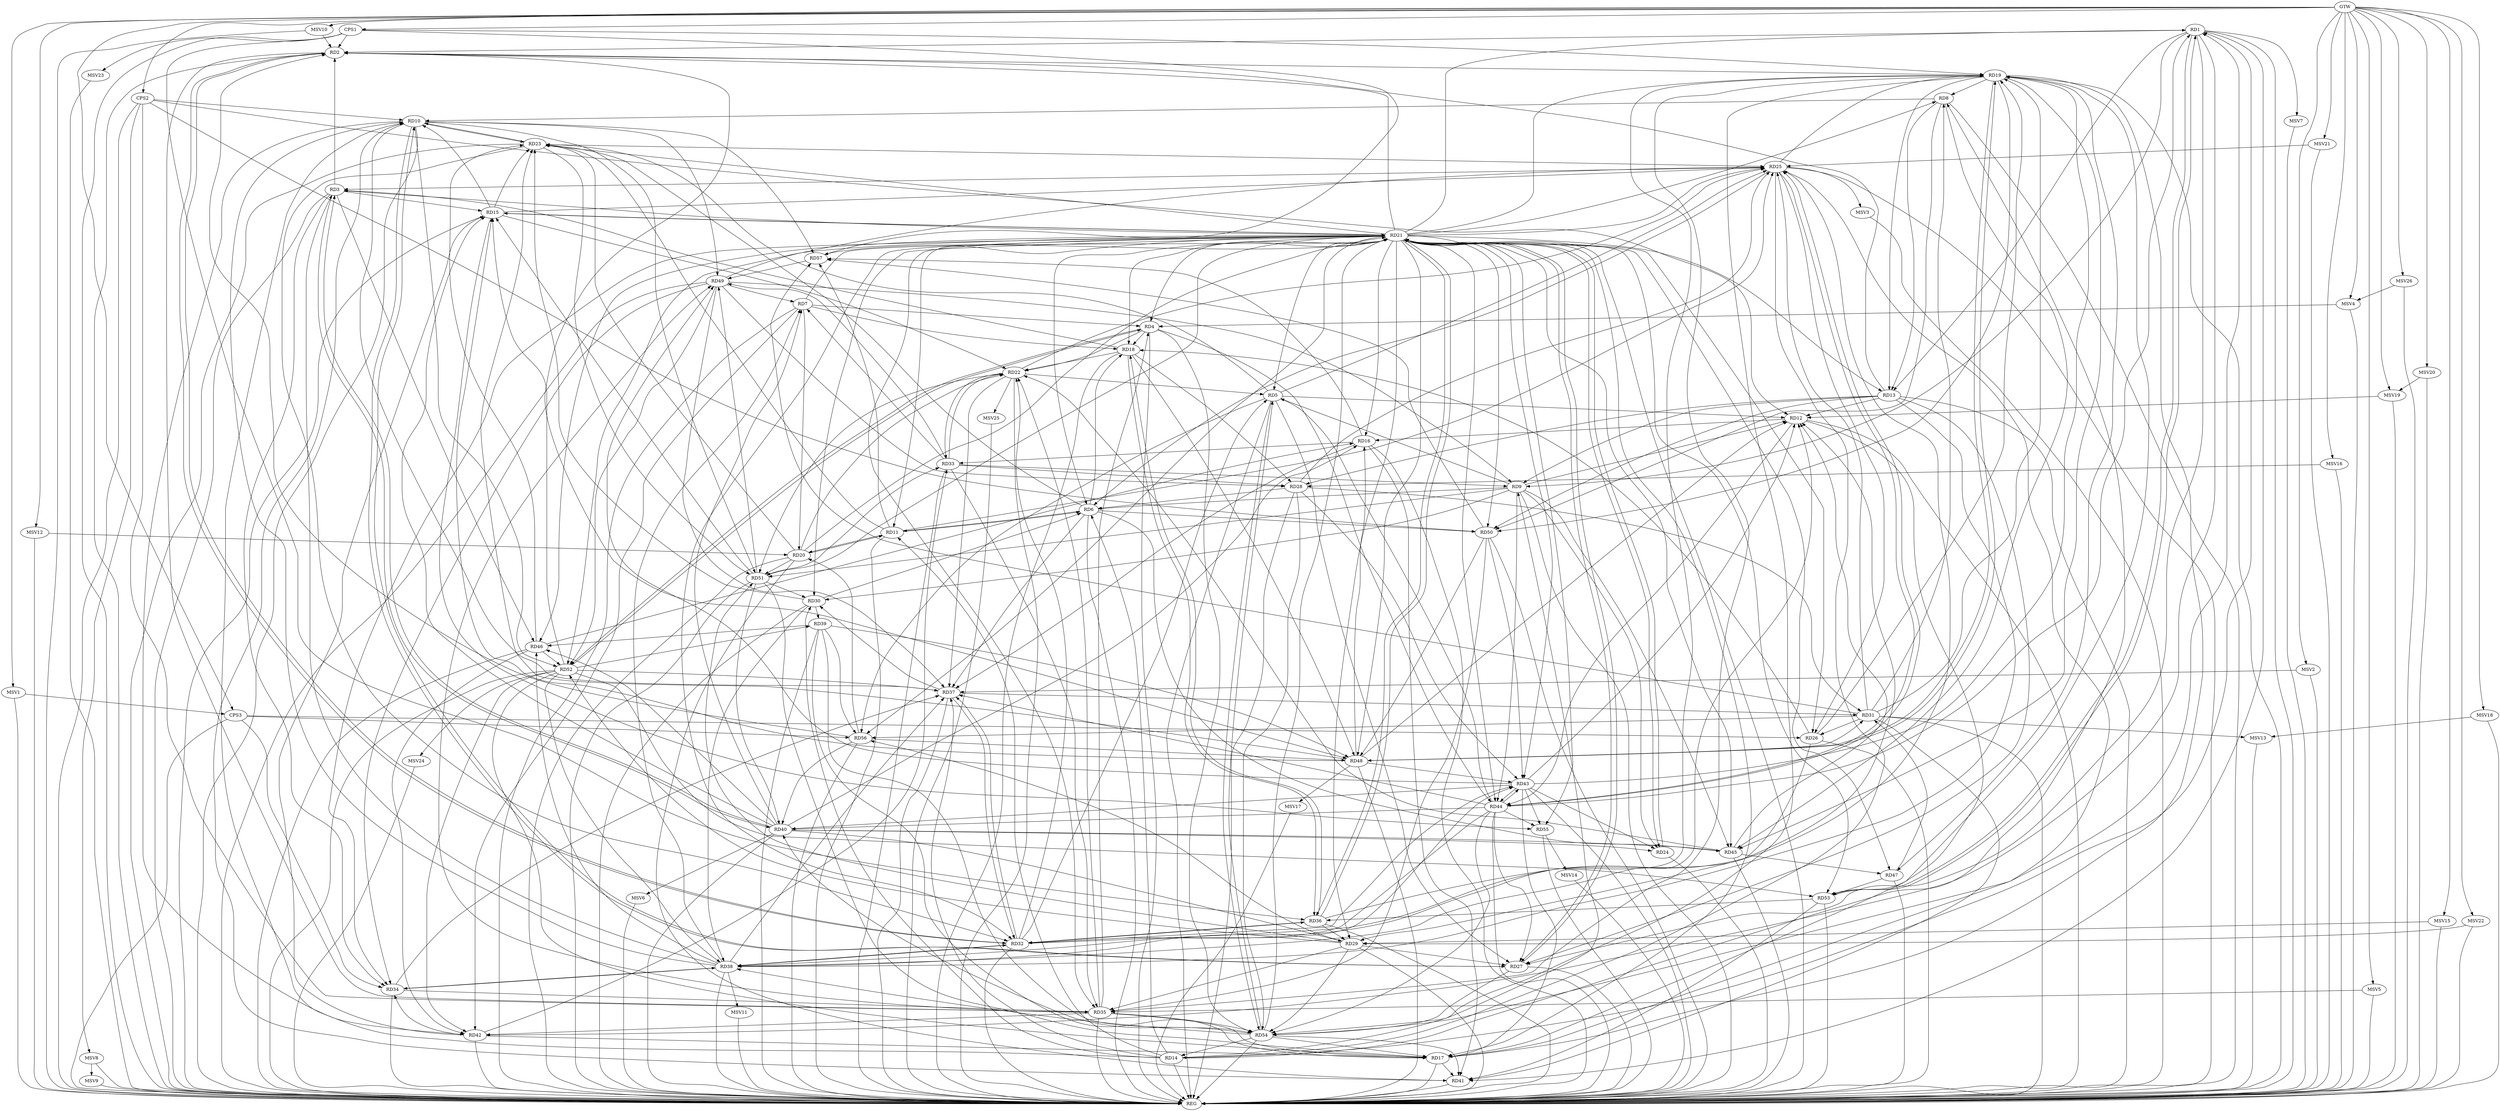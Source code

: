 strict digraph G {
  RD1 [ label="RD1" ];
  RD2 [ label="RD2" ];
  RD3 [ label="RD3" ];
  RD4 [ label="RD4" ];
  RD5 [ label="RD5" ];
  RD6 [ label="RD6" ];
  RD7 [ label="RD7" ];
  RD8 [ label="RD8" ];
  RD9 [ label="RD9" ];
  RD10 [ label="RD10" ];
  RD11 [ label="RD11" ];
  RD12 [ label="RD12" ];
  RD13 [ label="RD13" ];
  RD14 [ label="RD14" ];
  RD15 [ label="RD15" ];
  RD16 [ label="RD16" ];
  RD17 [ label="RD17" ];
  RD18 [ label="RD18" ];
  RD19 [ label="RD19" ];
  RD20 [ label="RD20" ];
  RD21 [ label="RD21" ];
  RD22 [ label="RD22" ];
  RD23 [ label="RD23" ];
  RD24 [ label="RD24" ];
  RD25 [ label="RD25" ];
  RD26 [ label="RD26" ];
  RD27 [ label="RD27" ];
  RD28 [ label="RD28" ];
  RD29 [ label="RD29" ];
  RD30 [ label="RD30" ];
  RD31 [ label="RD31" ];
  RD32 [ label="RD32" ];
  RD33 [ label="RD33" ];
  RD34 [ label="RD34" ];
  RD35 [ label="RD35" ];
  RD36 [ label="RD36" ];
  RD37 [ label="RD37" ];
  RD38 [ label="RD38" ];
  RD39 [ label="RD39" ];
  RD40 [ label="RD40" ];
  RD41 [ label="RD41" ];
  RD42 [ label="RD42" ];
  RD43 [ label="RD43" ];
  RD44 [ label="RD44" ];
  RD45 [ label="RD45" ];
  RD46 [ label="RD46" ];
  RD47 [ label="RD47" ];
  RD48 [ label="RD48" ];
  RD49 [ label="RD49" ];
  RD50 [ label="RD50" ];
  RD51 [ label="RD51" ];
  RD52 [ label="RD52" ];
  RD53 [ label="RD53" ];
  RD54 [ label="RD54" ];
  RD55 [ label="RD55" ];
  RD56 [ label="RD56" ];
  RD57 [ label="RD57" ];
  CPS1 [ label="CPS1" ];
  CPS2 [ label="CPS2" ];
  CPS3 [ label="CPS3" ];
  GTW [ label="GTW" ];
  REG [ label="REG" ];
  MSV1 [ label="MSV1" ];
  MSV2 [ label="MSV2" ];
  MSV3 [ label="MSV3" ];
  MSV4 [ label="MSV4" ];
  MSV5 [ label="MSV5" ];
  MSV6 [ label="MSV6" ];
  MSV7 [ label="MSV7" ];
  MSV8 [ label="MSV8" ];
  MSV9 [ label="MSV9" ];
  MSV10 [ label="MSV10" ];
  MSV11 [ label="MSV11" ];
  MSV12 [ label="MSV12" ];
  MSV13 [ label="MSV13" ];
  MSV14 [ label="MSV14" ];
  MSV15 [ label="MSV15" ];
  MSV16 [ label="MSV16" ];
  MSV17 [ label="MSV17" ];
  MSV18 [ label="MSV18" ];
  MSV19 [ label="MSV19" ];
  MSV20 [ label="MSV20" ];
  MSV21 [ label="MSV21" ];
  MSV22 [ label="MSV22" ];
  MSV23 [ label="MSV23" ];
  MSV24 [ label="MSV24" ];
  MSV25 [ label="MSV25" ];
  MSV26 [ label="MSV26" ];
  RD1 -> RD2;
  RD1 -> RD9;
  RD1 -> RD13;
  RD14 -> RD1;
  RD21 -> RD1;
  RD1 -> RD27;
  RD1 -> RD41;
  RD1 -> RD42;
  RD44 -> RD1;
  RD1 -> RD53;
  RD53 -> RD1;
  RD54 -> RD1;
  RD3 -> RD2;
  RD13 -> RD2;
  RD2 -> RD19;
  RD21 -> RD2;
  RD2 -> RD32;
  RD32 -> RD2;
  RD2 -> RD35;
  RD2 -> RD48;
  RD56 -> RD2;
  RD3 -> RD15;
  RD18 -> RD3;
  RD25 -> RD3;
  RD3 -> RD34;
  RD38 -> RD3;
  RD3 -> RD40;
  RD40 -> RD3;
  RD3 -> RD46;
  RD7 -> RD4;
  RD4 -> RD18;
  RD4 -> RD22;
  RD35 -> RD4;
  RD4 -> RD44;
  RD4 -> RD52;
  RD52 -> RD4;
  RD4 -> RD54;
  RD9 -> RD5;
  RD5 -> RD12;
  RD22 -> RD5;
  RD5 -> RD23;
  RD5 -> RD25;
  RD5 -> RD27;
  RD32 -> RD5;
  RD44 -> RD5;
  RD5 -> RD54;
  RD54 -> RD5;
  RD5 -> RD56;
  RD9 -> RD6;
  RD6 -> RD11;
  RD11 -> RD6;
  RD14 -> RD6;
  RD6 -> RD18;
  RD6 -> RD23;
  RD25 -> RD6;
  RD28 -> RD6;
  RD30 -> RD6;
  RD6 -> RD37;
  RD6 -> RD45;
  RD6 -> RD50;
  RD7 -> RD18;
  RD7 -> RD20;
  RD7 -> RD21;
  RD33 -> RD7;
  RD38 -> RD7;
  RD40 -> RD7;
  RD7 -> RD42;
  RD49 -> RD7;
  RD8 -> RD10;
  RD8 -> RD13;
  RD14 -> RD8;
  RD19 -> RD8;
  RD31 -> RD8;
  RD8 -> RD45;
  RD8 -> RD50;
  RD9 -> RD12;
  RD13 -> RD9;
  RD14 -> RD9;
  RD9 -> RD24;
  RD9 -> RD30;
  RD33 -> RD9;
  RD9 -> RD44;
  RD9 -> RD45;
  RD49 -> RD9;
  RD9 -> RD51;
  RD14 -> RD10;
  RD15 -> RD10;
  RD10 -> RD23;
  RD23 -> RD10;
  RD10 -> RD27;
  RD27 -> RD10;
  RD10 -> RD37;
  RD38 -> RD10;
  RD41 -> RD10;
  RD10 -> RD42;
  RD10 -> RD49;
  RD10 -> RD51;
  RD10 -> RD52;
  RD10 -> RD57;
  RD14 -> RD11;
  RD11 -> RD20;
  RD20 -> RD11;
  RD21 -> RD11;
  RD11 -> RD23;
  RD11 -> RD25;
  RD11 -> RD57;
  RD13 -> RD12;
  RD12 -> RD16;
  RD12 -> RD17;
  RD32 -> RD12;
  RD38 -> RD12;
  RD43 -> RD12;
  RD12 -> RD44;
  RD45 -> RD12;
  RD48 -> RD12;
  RD19 -> RD13;
  RD13 -> RD27;
  RD13 -> RD28;
  RD13 -> RD38;
  RD13 -> RD50;
  RD25 -> RD14;
  RD14 -> RD30;
  RD14 -> RD37;
  RD54 -> RD14;
  RD15 -> RD21;
  RD15 -> RD22;
  RD15 -> RD23;
  RD15 -> RD25;
  RD40 -> RD15;
  RD42 -> RD15;
  RD48 -> RD15;
  RD51 -> RD15;
  RD52 -> RD15;
  RD15 -> RD55;
  RD21 -> RD16;
  RD16 -> RD33;
  RD16 -> RD37;
  RD40 -> RD16;
  RD16 -> RD41;
  RD46 -> RD16;
  RD48 -> RD16;
  RD16 -> RD57;
  RD19 -> RD17;
  RD21 -> RD17;
  RD25 -> RD17;
  RD35 -> RD17;
  RD39 -> RD17;
  RD17 -> RD41;
  RD42 -> RD17;
  RD43 -> RD17;
  RD51 -> RD17;
  RD52 -> RD17;
  RD54 -> RD17;
  RD18 -> RD22;
  RD26 -> RD18;
  RD18 -> RD28;
  RD18 -> RD36;
  RD36 -> RD18;
  RD18 -> RD48;
  RD21 -> RD19;
  RD25 -> RD19;
  RD26 -> RD19;
  RD31 -> RD19;
  RD19 -> RD35;
  RD38 -> RD19;
  RD43 -> RD19;
  RD19 -> RD45;
  RD19 -> RD47;
  RD19 -> RD48;
  RD48 -> RD19;
  RD19 -> RD50;
  RD53 -> RD19;
  RD19 -> RD54;
  RD20 -> RD21;
  RD20 -> RD22;
  RD20 -> RD23;
  RD20 -> RD41;
  RD20 -> RD51;
  RD56 -> RD20;
  RD24 -> RD21;
  RD21 -> RD27;
  RD27 -> RD21;
  RD21 -> RD35;
  RD36 -> RD21;
  RD21 -> RD43;
  RD21 -> RD45;
  RD21 -> RD48;
  RD54 -> RD21;
  RD22 -> RD25;
  RD32 -> RD22;
  RD22 -> RD33;
  RD33 -> RD22;
  RD35 -> RD22;
  RD22 -> RD37;
  RD45 -> RD22;
  RD22 -> RD51;
  RD23 -> RD25;
  RD30 -> RD23;
  RD23 -> RD32;
  RD46 -> RD23;
  RD48 -> RD23;
  RD23 -> RD51;
  RD40 -> RD24;
  RD43 -> RD24;
  RD25 -> RD26;
  RD28 -> RD25;
  RD31 -> RD25;
  RD36 -> RD25;
  RD25 -> RD44;
  RD44 -> RD25;
  RD49 -> RD25;
  RD26 -> RD29;
  RD31 -> RD26;
  RD29 -> RD27;
  RD44 -> RD27;
  RD27 -> RD54;
  RD28 -> RD31;
  RD33 -> RD28;
  RD28 -> RD43;
  RD49 -> RD28;
  RD28 -> RD54;
  RD29 -> RD35;
  RD36 -> RD29;
  RD40 -> RD29;
  RD29 -> RD51;
  RD29 -> RD52;
  RD29 -> RD54;
  RD29 -> RD56;
  RD37 -> RD30;
  RD30 -> RD38;
  RD30 -> RD39;
  RD51 -> RD30;
  RD37 -> RD31;
  RD31 -> RD41;
  RD47 -> RD31;
  RD48 -> RD31;
  RD31 -> RD56;
  RD31 -> RD57;
  RD32 -> RD36;
  RD36 -> RD32;
  RD32 -> RD37;
  RD37 -> RD32;
  RD32 -> RD38;
  RD38 -> RD32;
  RD32 -> RD43;
  RD44 -> RD32;
  RD33 -> RD35;
  RD42 -> RD33;
  RD33 -> RD49;
  RD51 -> RD33;
  RD34 -> RD35;
  RD34 -> RD37;
  RD34 -> RD38;
  RD38 -> RD34;
  RD42 -> RD34;
  RD49 -> RD34;
  RD35 -> RD42;
  RD35 -> RD49;
  RD50 -> RD35;
  RD35 -> RD54;
  RD53 -> RD36;
  RD38 -> RD37;
  RD44 -> RD37;
  RD49 -> RD37;
  RD52 -> RD37;
  RD38 -> RD43;
  RD38 -> RD46;
  RD52 -> RD38;
  RD54 -> RD38;
  RD39 -> RD46;
  RD39 -> RD48;
  RD52 -> RD39;
  RD39 -> RD54;
  RD39 -> RD56;
  RD43 -> RD40;
  RD44 -> RD40;
  RD40 -> RD45;
  RD40 -> RD46;
  RD51 -> RD40;
  RD54 -> RD40;
  RD56 -> RD40;
  RD53 -> RD41;
  RD54 -> RD41;
  RD46 -> RD42;
  RD52 -> RD42;
  RD43 -> RD44;
  RD44 -> RD43;
  RD48 -> RD43;
  RD43 -> RD49;
  RD50 -> RD43;
  RD43 -> RD55;
  RD44 -> RD54;
  RD44 -> RD55;
  RD45 -> RD47;
  RD46 -> RD52;
  RD47 -> RD53;
  RD50 -> RD48;
  RD56 -> RD48;
  RD51 -> RD49;
  RD49 -> RD52;
  RD57 -> RD49;
  RD50 -> RD57;
  RD52 -> RD53;
  CPS1 -> RD19;
  CPS1 -> RD2;
  CPS1 -> RD36;
  CPS1 -> RD57;
  CPS2 -> RD10;
  CPS2 -> RD12;
  CPS2 -> RD50;
  CPS2 -> RD35;
  CPS3 -> RD34;
  CPS3 -> RD56;
  CPS3 -> RD26;
  GTW -> CPS1;
  GTW -> CPS2;
  GTW -> CPS3;
  RD1 -> REG;
  RD2 -> REG;
  RD3 -> REG;
  RD4 -> REG;
  RD5 -> REG;
  RD6 -> REG;
  RD7 -> REG;
  RD8 -> REG;
  RD9 -> REG;
  RD10 -> REG;
  RD11 -> REG;
  RD12 -> REG;
  RD13 -> REG;
  RD14 -> REG;
  RD15 -> REG;
  RD16 -> REG;
  RD17 -> REG;
  RD18 -> REG;
  RD19 -> REG;
  RD20 -> REG;
  RD21 -> REG;
  RD22 -> REG;
  RD23 -> REG;
  RD24 -> REG;
  RD25 -> REG;
  RD26 -> REG;
  RD27 -> REG;
  RD28 -> REG;
  RD29 -> REG;
  RD30 -> REG;
  RD31 -> REG;
  RD32 -> REG;
  RD33 -> REG;
  RD34 -> REG;
  RD35 -> REG;
  RD36 -> REG;
  RD37 -> REG;
  RD38 -> REG;
  RD39 -> REG;
  RD40 -> REG;
  RD41 -> REG;
  RD42 -> REG;
  RD43 -> REG;
  RD44 -> REG;
  RD45 -> REG;
  RD46 -> REG;
  RD47 -> REG;
  RD48 -> REG;
  RD49 -> REG;
  RD50 -> REG;
  RD51 -> REG;
  RD52 -> REG;
  RD53 -> REG;
  RD54 -> REG;
  RD55 -> REG;
  RD56 -> REG;
  CPS1 -> REG;
  CPS2 -> REG;
  CPS3 -> REG;
  RD21 -> RD30;
  RD21 -> RD51;
  RD21 -> RD8;
  RD21 -> RD47;
  RD21 -> RD53;
  RD21 -> RD57;
  RD21 -> RD25;
  RD21 -> RD13;
  RD21 -> RD15;
  RD21 -> RD34;
  RD21 -> RD5;
  RD21 -> RD36;
  RD21 -> RD24;
  RD21 -> RD50;
  RD21 -> RD6;
  RD21 -> RD46;
  RD21 -> RD44;
  RD21 -> RD23;
  RD21 -> RD18;
  RD21 -> RD55;
  RD21 -> RD26;
  RD21 -> RD52;
  RD21 -> RD4;
  RD21 -> RD32;
  RD21 -> RD3;
  RD21 -> RD56;
  RD21 -> RD29;
  MSV1 -> CPS3;
  GTW -> MSV1;
  MSV1 -> REG;
  MSV2 -> RD37;
  GTW -> MSV2;
  MSV2 -> REG;
  RD25 -> MSV3;
  MSV3 -> REG;
  MSV4 -> RD4;
  GTW -> MSV4;
  MSV4 -> REG;
  MSV5 -> RD35;
  GTW -> MSV5;
  MSV5 -> REG;
  RD40 -> MSV6;
  MSV6 -> REG;
  RD1 -> MSV7;
  MSV7 -> REG;
  CPS2 -> MSV8;
  MSV8 -> REG;
  MSV8 -> MSV9;
  MSV9 -> REG;
  MSV10 -> RD2;
  GTW -> MSV10;
  MSV10 -> REG;
  RD38 -> MSV11;
  MSV11 -> REG;
  MSV12 -> RD20;
  GTW -> MSV12;
  MSV12 -> REG;
  RD31 -> MSV13;
  MSV13 -> REG;
  RD55 -> MSV14;
  MSV14 -> REG;
  MSV15 -> RD29;
  GTW -> MSV15;
  MSV15 -> REG;
  MSV16 -> RD28;
  GTW -> MSV16;
  MSV16 -> REG;
  RD48 -> MSV17;
  MSV17 -> REG;
  MSV18 -> MSV13;
  GTW -> MSV18;
  MSV18 -> REG;
  MSV19 -> RD12;
  GTW -> MSV19;
  MSV19 -> REG;
  MSV20 -> MSV19;
  GTW -> MSV20;
  MSV20 -> REG;
  MSV21 -> RD25;
  GTW -> MSV21;
  MSV21 -> REG;
  MSV22 -> RD29;
  GTW -> MSV22;
  MSV22 -> REG;
  CPS1 -> MSV23;
  MSV23 -> REG;
  RD52 -> MSV24;
  MSV24 -> REG;
  RD22 -> MSV25;
  MSV25 -> REG;
  MSV26 -> MSV4;
  GTW -> MSV26;
  MSV26 -> REG;
}
